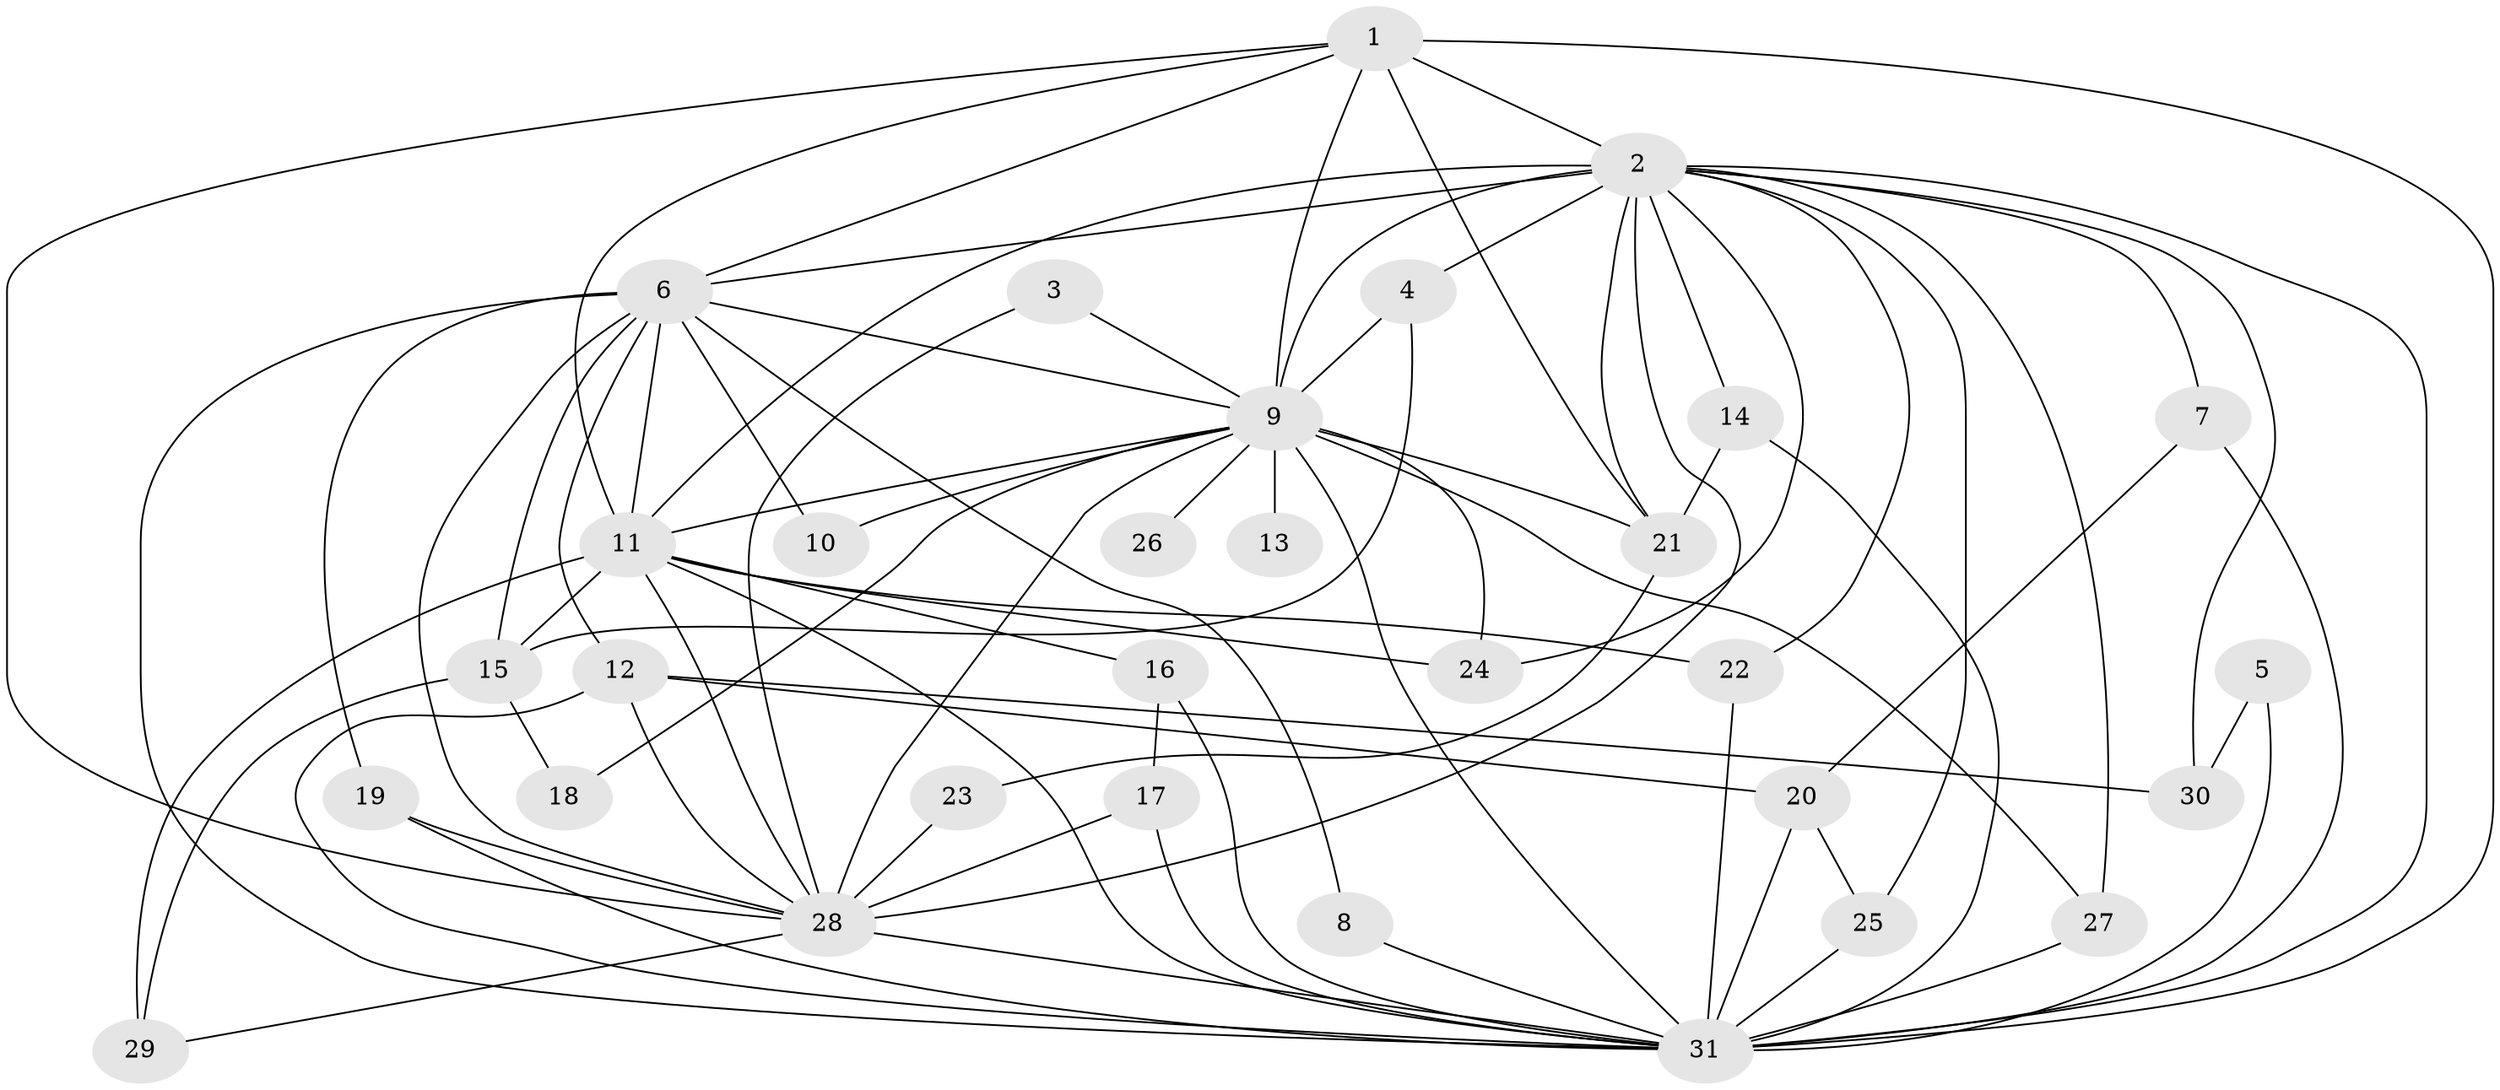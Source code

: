 // original degree distribution, {18: 0.03225806451612903, 9: 0.016129032258064516, 21: 0.016129032258064516, 15: 0.04838709677419355, 17: 0.016129032258064516, 23: 0.016129032258064516, 11: 0.016129032258064516, 2: 0.5483870967741935, 4: 0.0967741935483871, 5: 0.06451612903225806, 3: 0.12903225806451613}
// Generated by graph-tools (version 1.1) at 2025/01/03/09/25 03:01:13]
// undirected, 31 vertices, 79 edges
graph export_dot {
graph [start="1"]
  node [color=gray90,style=filled];
  1;
  2;
  3;
  4;
  5;
  6;
  7;
  8;
  9;
  10;
  11;
  12;
  13;
  14;
  15;
  16;
  17;
  18;
  19;
  20;
  21;
  22;
  23;
  24;
  25;
  26;
  27;
  28;
  29;
  30;
  31;
  1 -- 2 [weight=4.0];
  1 -- 6 [weight=3.0];
  1 -- 9 [weight=2.0];
  1 -- 11 [weight=2.0];
  1 -- 21 [weight=1.0];
  1 -- 28 [weight=2.0];
  1 -- 31 [weight=4.0];
  2 -- 4 [weight=1.0];
  2 -- 6 [weight=2.0];
  2 -- 7 [weight=2.0];
  2 -- 9 [weight=3.0];
  2 -- 11 [weight=2.0];
  2 -- 14 [weight=1.0];
  2 -- 21 [weight=1.0];
  2 -- 22 [weight=1.0];
  2 -- 24 [weight=1.0];
  2 -- 25 [weight=1.0];
  2 -- 27 [weight=1.0];
  2 -- 28 [weight=2.0];
  2 -- 30 [weight=1.0];
  2 -- 31 [weight=5.0];
  3 -- 9 [weight=1.0];
  3 -- 28 [weight=1.0];
  4 -- 9 [weight=2.0];
  4 -- 15 [weight=1.0];
  5 -- 30 [weight=1.0];
  5 -- 31 [weight=2.0];
  6 -- 8 [weight=1.0];
  6 -- 9 [weight=1.0];
  6 -- 10 [weight=1.0];
  6 -- 11 [weight=2.0];
  6 -- 12 [weight=1.0];
  6 -- 15 [weight=1.0];
  6 -- 19 [weight=1.0];
  6 -- 28 [weight=2.0];
  6 -- 31 [weight=2.0];
  7 -- 20 [weight=1.0];
  7 -- 31 [weight=1.0];
  8 -- 31 [weight=1.0];
  9 -- 10 [weight=1.0];
  9 -- 11 [weight=1.0];
  9 -- 13 [weight=1.0];
  9 -- 18 [weight=1.0];
  9 -- 21 [weight=1.0];
  9 -- 24 [weight=1.0];
  9 -- 26 [weight=1.0];
  9 -- 27 [weight=1.0];
  9 -- 28 [weight=1.0];
  9 -- 31 [weight=2.0];
  11 -- 15 [weight=1.0];
  11 -- 16 [weight=1.0];
  11 -- 22 [weight=1.0];
  11 -- 24 [weight=1.0];
  11 -- 28 [weight=1.0];
  11 -- 29 [weight=1.0];
  11 -- 31 [weight=2.0];
  12 -- 20 [weight=1.0];
  12 -- 28 [weight=1.0];
  12 -- 30 [weight=1.0];
  12 -- 31 [weight=1.0];
  14 -- 21 [weight=1.0];
  14 -- 31 [weight=1.0];
  15 -- 18 [weight=1.0];
  15 -- 29 [weight=1.0];
  16 -- 17 [weight=1.0];
  16 -- 31 [weight=2.0];
  17 -- 28 [weight=1.0];
  17 -- 31 [weight=1.0];
  19 -- 28 [weight=1.0];
  19 -- 31 [weight=2.0];
  20 -- 25 [weight=2.0];
  20 -- 31 [weight=1.0];
  21 -- 23 [weight=1.0];
  22 -- 31 [weight=1.0];
  23 -- 28 [weight=1.0];
  25 -- 31 [weight=1.0];
  27 -- 31 [weight=2.0];
  28 -- 29 [weight=1.0];
  28 -- 31 [weight=4.0];
}
